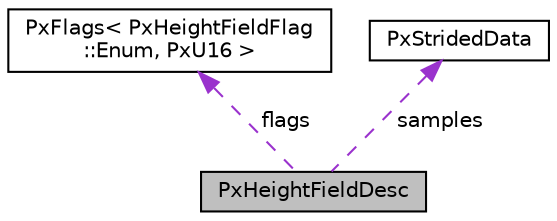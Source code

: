 digraph "PxHeightFieldDesc"
{
  edge [fontname="Helvetica",fontsize="10",labelfontname="Helvetica",labelfontsize="10"];
  node [fontname="Helvetica",fontsize="10",shape=record];
  Node1 [label="PxHeightFieldDesc",height=0.2,width=0.4,color="black", fillcolor="grey75", style="filled", fontcolor="black"];
  Node2 -> Node1 [dir="back",color="darkorchid3",fontsize="10",style="dashed",label=" flags" ,fontname="Helvetica"];
  Node2 [label="PxFlags\< PxHeightFieldFlag\l::Enum, PxU16 \>",height=0.2,width=0.4,color="black", fillcolor="white", style="filled",URL="$classPxFlags.html"];
  Node3 -> Node1 [dir="back",color="darkorchid3",fontsize="10",style="dashed",label=" samples" ,fontname="Helvetica"];
  Node3 [label="PxStridedData",height=0.2,width=0.4,color="black", fillcolor="white", style="filled",URL="$structPxStridedData.html"];
}
